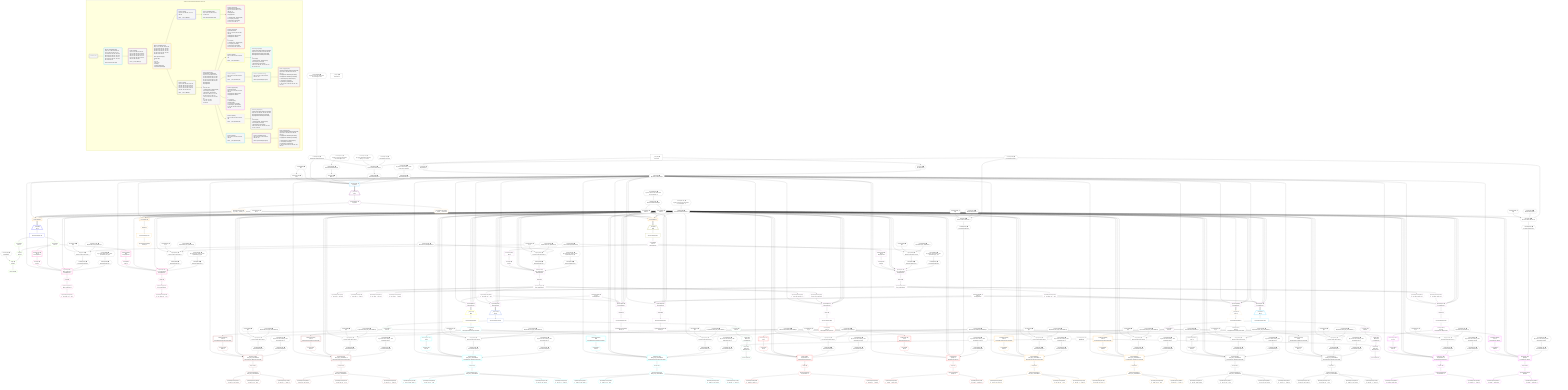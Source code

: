 %%{init: {'themeVariables': { 'fontSize': '12px'}}}%%
graph TD
    classDef path fill:#eee,stroke:#000,color:#000
    classDef plan fill:#fff,stroke-width:1px,color:#000
    classDef itemplan fill:#fff,stroke-width:2px,color:#000
    classDef unbatchedplan fill:#dff,stroke-width:1px,color:#000
    classDef sideeffectplan fill:#fcc,stroke-width:2px,color:#000
    classDef bucket fill:#f6f6f6,color:#000,stroke-width:2px,text-align:left


    %% plan dependencies
    Object273{{"Object[273∈0] ➊<br />ᐸ{reverse,orders,alias,codec}ᐳ"}}:::plan
    Lambda259{{"Lambda[259∈0] ➊<br />ᐸcalculateShouldReverseOrderᐳ"}}:::plan
    Constant270{{"Constant[270∈0] ➊<br />ᐸ[]ᐳ"}}:::plan
    Constant271{{"Constant[271∈0] ➊<br />ᐸsql.identifier(”aws_applications”)ᐳ"}}:::plan
    Constant272{{"Constant[272∈0] ➊<br />ᐸRecordCodec(awsApplications)ᐳ"}}:::plan
    Lambda259 & Constant270 & Constant271 & Constant272 --> Object273
    Object288{{"Object[288∈0] ➊<br />ᐸ{reverse,orders,alias,codec}ᐳ"}}:::plan
    Constant285{{"Constant[285∈0] ➊<br />ᐸ[]ᐳ"}}:::plan
    Constant286{{"Constant[286∈0] ➊<br />ᐸsql.identifier(”gcp_applications”)ᐳ"}}:::plan
    Constant287{{"Constant[287∈0] ➊<br />ᐸRecordCodec(gcpApplications)ᐳ"}}:::plan
    Lambda259 & Constant285 & Constant286 & Constant287 --> Object288
    Object309{{"Object[309∈0] ➊<br />ᐸ{reverse,orders,alias,codec}ᐳ"}}:::plan
    Constant306{{"Constant[306∈0] ➊<br />ᐸ[]ᐳ"}}:::plan
    Constant307{{"Constant[307∈0] ➊<br />ᐸsql.identifier(”first_party_vulnerabilities”)ᐳ"}}:::plan
    Constant308{{"Constant[308∈0] ➊<br />ᐸRecordCodec(firstPartyVulnerabilities)ᐳ"}}:::plan
    Lambda259 & Constant306 & Constant307 & Constant308 --> Object309
    Object324{{"Object[324∈0] ➊<br />ᐸ{reverse,orders,alias,codec}ᐳ"}}:::plan
    Constant321{{"Constant[321∈0] ➊<br />ᐸ[]ᐳ"}}:::plan
    Constant322{{"Constant[322∈0] ➊<br />ᐸsql.identifier(”third_party_vulnerabilities”)ᐳ"}}:::plan
    Constant323{{"Constant[323∈0] ➊<br />ᐸRecordCodec(thirdPartyVulnerabilities)ᐳ"}}:::plan
    Lambda259 & Constant321 & Constant322 & Constant323 --> Object324
    Object351{{"Object[351∈0] ➊<br />ᐸ{reverse,orders,alias,codec}ᐳ"}}:::plan
    Constant348{{"Constant[348∈0] ➊<br />ᐸ[]ᐳ"}}:::plan
    Constant349{{"Constant[349∈0] ➊<br />ᐸsql.identifier(”first_party_vulnerabilities”)ᐳ"}}:::plan
    Lambda259 & Constant348 & Constant349 & Constant308 --> Object351
    Object366{{"Object[366∈0] ➊<br />ᐸ{reverse,orders,alias,codec}ᐳ"}}:::plan
    Constant363{{"Constant[363∈0] ➊<br />ᐸ[]ᐳ"}}:::plan
    Constant364{{"Constant[364∈0] ➊<br />ᐸsql.identifier(”third_party_vulnerabilities”)ᐳ"}}:::plan
    Lambda259 & Constant363 & Constant364 & Constant323 --> Object366
    Object387{{"Object[387∈0] ➊<br />ᐸ{reverse,orders,alias,codec}ᐳ"}}:::plan
    Constant384{{"Constant[384∈0] ➊<br />ᐸ[]ᐳ"}}:::plan
    Constant385{{"Constant[385∈0] ➊<br />ᐸsql.identifier(”organizations”)ᐳ"}}:::plan
    Constant386{{"Constant[386∈0] ➊<br />ᐸRecordCodec(organizations)ᐳ"}}:::plan
    Lambda259 & Constant384 & Constant385 & Constant386 --> Object387
    Object402{{"Object[402∈0] ➊<br />ᐸ{reverse,orders,alias,codec}ᐳ"}}:::plan
    Constant399{{"Constant[399∈0] ➊<br />ᐸ[]ᐳ"}}:::plan
    Constant400{{"Constant[400∈0] ➊<br />ᐸsql.identifier(”people”)ᐳ"}}:::plan
    Constant401{{"Constant[401∈0] ➊<br />ᐸRecordCodec(people)ᐳ"}}:::plan
    Lambda259 & Constant399 & Constant400 & Constant401 --> Object402
    Object423{{"Object[423∈0] ➊<br />ᐸ{reverse,orders,alias,codec}ᐳ"}}:::plan
    Constant420{{"Constant[420∈0] ➊<br />ᐸ[]ᐳ"}}:::plan
    Constant421{{"Constant[421∈0] ➊<br />ᐸsql.identifier(”aws_applications”)ᐳ"}}:::plan
    Lambda259 & Constant420 & Constant421 & Constant272 --> Object423
    Object438{{"Object[438∈0] ➊<br />ᐸ{reverse,orders,alias,codec}ᐳ"}}:::plan
    Constant435{{"Constant[435∈0] ➊<br />ᐸ[]ᐳ"}}:::plan
    Constant436{{"Constant[436∈0] ➊<br />ᐸsql.identifier(”first_party_vulnerabilities”)ᐳ"}}:::plan
    Lambda259 & Constant435 & Constant436 & Constant308 --> Object438
    Object453{{"Object[453∈0] ➊<br />ᐸ{reverse,orders,alias,codec}ᐳ"}}:::plan
    Constant450{{"Constant[450∈0] ➊<br />ᐸ[]ᐳ"}}:::plan
    Constant451{{"Constant[451∈0] ➊<br />ᐸsql.identifier(”third_party_vulnerabilities”)ᐳ"}}:::plan
    Lambda259 & Constant450 & Constant451 & Constant323 --> Object453
    Object480{{"Object[480∈0] ➊<br />ᐸ{reverse,orders,alias,codec}ᐳ"}}:::plan
    Constant477{{"Constant[477∈0] ➊<br />ᐸ[]ᐳ"}}:::plan
    Constant478{{"Constant[478∈0] ➊<br />ᐸsql.identifier(”first_party_vulnerabilities”)ᐳ"}}:::plan
    Lambda259 & Constant477 & Constant478 & Constant308 --> Object480
    Object495{{"Object[495∈0] ➊<br />ᐸ{reverse,orders,alias,codec}ᐳ"}}:::plan
    Constant492{{"Constant[492∈0] ➊<br />ᐸ[]ᐳ"}}:::plan
    Constant493{{"Constant[493∈0] ➊<br />ᐸsql.identifier(”third_party_vulnerabilities”)ᐳ"}}:::plan
    Lambda259 & Constant492 & Constant493 & Constant323 --> Object495
    Object516{{"Object[516∈0] ➊<br />ᐸ{reverse,orders,alias,codec}ᐳ"}}:::plan
    Constant513{{"Constant[513∈0] ➊<br />ᐸ[]ᐳ"}}:::plan
    Constant514{{"Constant[514∈0] ➊<br />ᐸsql.identifier(”organizations”)ᐳ"}}:::plan
    Lambda259 & Constant513 & Constant514 & Constant386 --> Object516
    Object531{{"Object[531∈0] ➊<br />ᐸ{reverse,orders,alias,codec}ᐳ"}}:::plan
    Constant528{{"Constant[528∈0] ➊<br />ᐸ[]ᐳ"}}:::plan
    Constant529{{"Constant[529∈0] ➊<br />ᐸsql.identifier(”people”)ᐳ"}}:::plan
    Lambda259 & Constant528 & Constant529 & Constant401 --> Object531
    Object552{{"Object[552∈0] ➊<br />ᐸ{reverse,orders,alias,codec}ᐳ"}}:::plan
    Constant549{{"Constant[549∈0] ➊<br />ᐸ[]ᐳ"}}:::plan
    Constant550{{"Constant[550∈0] ➊<br />ᐸsql.identifier(”gcp_applications”)ᐳ"}}:::plan
    Lambda259 & Constant549 & Constant550 & Constant287 --> Object552
    Object573{{"Object[573∈0] ➊<br />ᐸ{reverse,orders,alias,codec}ᐳ"}}:::plan
    Lambda566{{"Lambda[566∈0] ➊<br />ᐸcalculateShouldReverseOrderᐳ"}}:::plan
    Constant570{{"Constant[570∈0] ➊<br />ᐸ[ { codec: Codec(int4), fragment: { n: [Array], f: 0, c: 102ᐳ"}}:::plan
    Constant571{{"Constant[571∈0] ➊<br />ᐸsql.identifier(”people”)ᐳ"}}:::plan
    Lambda566 & Constant570 & Constant571 & Constant401 --> Object573
    Object13{{"Object[13∈0] ➊<br />ᐸ{pgSettings,withPgClient}ᐳ"}}:::plan
    Access11{{"Access[11∈0] ➊<br />ᐸ2.pgSettingsᐳ"}}:::plan
    Access12{{"Access[12∈0] ➊<br />ᐸ2.withPgClientᐳ"}}:::plan
    Access11 & Access12 --> Object13
    __Value2["__Value[2∈0] ➊<br />ᐸcontextᐳ"]:::plan
    __Value2 --> Access11
    __Value2 --> Access12
    Connection14{{"Connection[14∈0] ➊<br />ᐸ10ᐳ"}}:::plan
    Constant580{{"Constant[580∈0] ➊<br />ᐸ4ᐳ"}}:::plan
    Constant580 --> Connection14
    Constant581{{"Constant[581∈0] ➊<br />ᐸ§{ first: null, last: null, cursorLower: null, cursorUpper: ᐳ"}}:::plan
    Constant581 --> Lambda259
    Lambda262{{"Lambda[262∈0] ➊<br />ᐸcalculateLimitAndOffsetSQLᐳ"}}:::plan
    Constant582{{"Constant[582∈0] ➊<br />ᐸ§{ first: null, last: null, cursorLower: null, cursorUpper: ᐳ"}}:::plan
    Constant582 --> Lambda262
    Access263{{"Access[263∈0] ➊<br />ᐸ262.0ᐳ"}}:::plan
    Lambda262 --> Access263
    Access264{{"Access[264∈0] ➊<br />ᐸ262.1ᐳ"}}:::plan
    Lambda262 --> Access264
    Lambda274{{"Lambda[274∈0] ➊<br />ᐸcalculateOrderBySQLᐳ"}}:::plan
    Object273 --> Lambda274
    Lambda279{{"Lambda[279∈0] ➊<br />ᐸcalculateOrderBySQLᐳ"}}:::plan
    Constant583{{"Constant[583∈0] ➊<br />ᐸ§{ reverse: false, orders: [], alias: sql.identifier(”aws_apᐳ"}}:::plan
    Constant583 --> Lambda279
    Lambda289{{"Lambda[289∈0] ➊<br />ᐸcalculateOrderBySQLᐳ"}}:::plan
    Object288 --> Lambda289
    Lambda294{{"Lambda[294∈0] ➊<br />ᐸcalculateOrderBySQLᐳ"}}:::plan
    Constant584{{"Constant[584∈0] ➊<br />ᐸ§{ reverse: false, orders: [], alias: sql.identifier(”gcp_apᐳ"}}:::plan
    Constant584 --> Lambda294
    Lambda310{{"Lambda[310∈0] ➊<br />ᐸcalculateOrderBySQLᐳ"}}:::plan
    Object309 --> Lambda310
    Lambda315{{"Lambda[315∈0] ➊<br />ᐸcalculateOrderBySQLᐳ"}}:::plan
    Constant585{{"Constant[585∈0] ➊<br />ᐸ§{ reverse: false, orders: [], alias: sql.identifier(”first_ᐳ"}}:::plan
    Constant585 --> Lambda315
    Lambda325{{"Lambda[325∈0] ➊<br />ᐸcalculateOrderBySQLᐳ"}}:::plan
    Object324 --> Lambda325
    Lambda330{{"Lambda[330∈0] ➊<br />ᐸcalculateOrderBySQLᐳ"}}:::plan
    Constant586{{"Constant[586∈0] ➊<br />ᐸ§{ reverse: false, orders: [], alias: sql.identifier(”third_ᐳ"}}:::plan
    Constant586 --> Lambda330
    Lambda352{{"Lambda[352∈0] ➊<br />ᐸcalculateOrderBySQLᐳ"}}:::plan
    Object351 --> Lambda352
    Lambda357{{"Lambda[357∈0] ➊<br />ᐸcalculateOrderBySQLᐳ"}}:::plan
    Constant587{{"Constant[587∈0] ➊<br />ᐸ§{ reverse: false, orders: [], alias: sql.identifier(”first_ᐳ"}}:::plan
    Constant587 --> Lambda357
    Lambda367{{"Lambda[367∈0] ➊<br />ᐸcalculateOrderBySQLᐳ"}}:::plan
    Object366 --> Lambda367
    Lambda372{{"Lambda[372∈0] ➊<br />ᐸcalculateOrderBySQLᐳ"}}:::plan
    Constant588{{"Constant[588∈0] ➊<br />ᐸ§{ reverse: false, orders: [], alias: sql.identifier(”third_ᐳ"}}:::plan
    Constant588 --> Lambda372
    Lambda388{{"Lambda[388∈0] ➊<br />ᐸcalculateOrderBySQLᐳ"}}:::plan
    Object387 --> Lambda388
    Lambda393{{"Lambda[393∈0] ➊<br />ᐸcalculateOrderBySQLᐳ"}}:::plan
    Constant589{{"Constant[589∈0] ➊<br />ᐸ§{ reverse: false, orders: [], alias: sql.identifier(”organiᐳ"}}:::plan
    Constant589 --> Lambda393
    Lambda403{{"Lambda[403∈0] ➊<br />ᐸcalculateOrderBySQLᐳ"}}:::plan
    Object402 --> Lambda403
    Lambda408{{"Lambda[408∈0] ➊<br />ᐸcalculateOrderBySQLᐳ"}}:::plan
    Constant590{{"Constant[590∈0] ➊<br />ᐸ§{ reverse: false, orders: [], alias: sql.identifier(”peopleᐳ"}}:::plan
    Constant590 --> Lambda408
    Lambda424{{"Lambda[424∈0] ➊<br />ᐸcalculateOrderBySQLᐳ"}}:::plan
    Object423 --> Lambda424
    Lambda429{{"Lambda[429∈0] ➊<br />ᐸcalculateOrderBySQLᐳ"}}:::plan
    Constant591{{"Constant[591∈0] ➊<br />ᐸ§{ reverse: false, orders: [], alias: sql.identifier(”aws_apᐳ"}}:::plan
    Constant591 --> Lambda429
    Lambda439{{"Lambda[439∈0] ➊<br />ᐸcalculateOrderBySQLᐳ"}}:::plan
    Object438 --> Lambda439
    Lambda444{{"Lambda[444∈0] ➊<br />ᐸcalculateOrderBySQLᐳ"}}:::plan
    Constant592{{"Constant[592∈0] ➊<br />ᐸ§{ reverse: false, orders: [], alias: sql.identifier(”first_ᐳ"}}:::plan
    Constant592 --> Lambda444
    Lambda454{{"Lambda[454∈0] ➊<br />ᐸcalculateOrderBySQLᐳ"}}:::plan
    Object453 --> Lambda454
    Lambda459{{"Lambda[459∈0] ➊<br />ᐸcalculateOrderBySQLᐳ"}}:::plan
    Constant593{{"Constant[593∈0] ➊<br />ᐸ§{ reverse: false, orders: [], alias: sql.identifier(”third_ᐳ"}}:::plan
    Constant593 --> Lambda459
    Lambda481{{"Lambda[481∈0] ➊<br />ᐸcalculateOrderBySQLᐳ"}}:::plan
    Object480 --> Lambda481
    Lambda486{{"Lambda[486∈0] ➊<br />ᐸcalculateOrderBySQLᐳ"}}:::plan
    Constant594{{"Constant[594∈0] ➊<br />ᐸ§{ reverse: false, orders: [], alias: sql.identifier(”first_ᐳ"}}:::plan
    Constant594 --> Lambda486
    Lambda496{{"Lambda[496∈0] ➊<br />ᐸcalculateOrderBySQLᐳ"}}:::plan
    Object495 --> Lambda496
    Lambda501{{"Lambda[501∈0] ➊<br />ᐸcalculateOrderBySQLᐳ"}}:::plan
    Constant595{{"Constant[595∈0] ➊<br />ᐸ§{ reverse: false, orders: [], alias: sql.identifier(”third_ᐳ"}}:::plan
    Constant595 --> Lambda501
    Lambda517{{"Lambda[517∈0] ➊<br />ᐸcalculateOrderBySQLᐳ"}}:::plan
    Object516 --> Lambda517
    Lambda522{{"Lambda[522∈0] ➊<br />ᐸcalculateOrderBySQLᐳ"}}:::plan
    Constant596{{"Constant[596∈0] ➊<br />ᐸ§{ reverse: false, orders: [], alias: sql.identifier(”organiᐳ"}}:::plan
    Constant596 --> Lambda522
    Lambda532{{"Lambda[532∈0] ➊<br />ᐸcalculateOrderBySQLᐳ"}}:::plan
    Object531 --> Lambda532
    Lambda537{{"Lambda[537∈0] ➊<br />ᐸcalculateOrderBySQLᐳ"}}:::plan
    Constant597{{"Constant[597∈0] ➊<br />ᐸ§{ reverse: false, orders: [], alias: sql.identifier(”peopleᐳ"}}:::plan
    Constant597 --> Lambda537
    Lambda553{{"Lambda[553∈0] ➊<br />ᐸcalculateOrderBySQLᐳ"}}:::plan
    Object552 --> Lambda553
    Lambda558{{"Lambda[558∈0] ➊<br />ᐸcalculateOrderBySQLᐳ"}}:::plan
    Constant598{{"Constant[598∈0] ➊<br />ᐸ§{ reverse: false, orders: [], alias: sql.identifier(”gcp_apᐳ"}}:::plan
    Constant598 --> Lambda558
    Constant600{{"Constant[600∈0] ➊<br />ᐸ§{ first: 4, last: null, cursorLower: null, cursorUpper: nulᐳ"}}:::plan
    Constant600 --> Lambda566
    Lambda568{{"Lambda[568∈0] ➊<br />ᐸcalculateLimitAndOffsetSQLᐳ"}}:::plan
    Constant601{{"Constant[601∈0] ➊<br />ᐸ§{ first: 4, last: null, cursorLower: null, cursorUpper: nulᐳ"}}:::plan
    Constant601 --> Lambda568
    Access569{{"Access[569∈0] ➊<br />ᐸ568.0ᐳ"}}:::plan
    Lambda568 --> Access569
    Lambda574{{"Lambda[574∈0] ➊<br />ᐸcalculateOrderBySQLᐳ"}}:::plan
    Object573 --> Lambda574
    Lambda579{{"Lambda[579∈0] ➊<br />ᐸcalculateOrderBySQLᐳ"}}:::plan
    Constant599{{"Constant[599∈0] ➊<br />ᐸ§{ reverse: false, orders: [ { codec: Codec(int4), fragment:ᐳ"}}:::plan
    Constant599 --> Lambda579
    __Value4["__Value[4∈0] ➊<br />ᐸrootValueᐳ"]:::plan
    Connection24{{"Connection[24∈0] ➊<br />ᐸ20ᐳ"}}:::plan
    Constant36{{"Constant[36∈0] ➊<br />ᐸ[HIDDEN]ᐳ"}}:::plan
    Constant136{{"Constant[136∈0] ➊<br />ᐸ[HIDDEN]ᐳ"}}:::plan
    PgSelect15[["PgSelect[15∈1] ➊<br />ᐸpeopleᐳ"]]:::plan
    Object13 & Connection14 & Constant580 & Lambda566 & Access569 & Lambda574 & Lambda579 --> PgSelect15
    __Item16[/"__Item[16∈2]<br />ᐸ15ᐳ"\]:::itemplan
    PgSelect15 ==> __Item16
    PgSelectSingle17{{"PgSelectSingle[17∈2]<br />ᐸpeopleᐳ"}}:::plan
    __Item16 --> PgSelectSingle17
    PgUnionAll25[["PgUnionAll[25∈3]"]]:::plan
    PgClassExpression18{{"PgClassExpression[18∈3]<br />ᐸ__people__.”person_id”ᐳ"}}:::plan
    Object13 & PgClassExpression18 & Connection24 & Lambda259 & Access263 & Access264 --> PgUnionAll25
    PgUnionAll29[["PgUnionAll[29∈3]"]]:::plan
    Object13 & PgClassExpression18 & Connection24 & Lambda259 & Access263 & Access264 --> PgUnionAll29
    PgUnionAll55[["PgUnionAll[55∈3]"]]:::plan
    Object13 & PgClassExpression18 & Connection24 & Lambda259 & Access263 & Access264 --> PgUnionAll55
    PgSelectSingle17 --> PgClassExpression18
    PgClassExpression19{{"PgClassExpression[19∈3]<br />ᐸ__people__.”username”ᐳ"}}:::plan
    PgSelectSingle17 --> PgClassExpression19
    First26{{"First[26∈3]"}}:::plan
    PgUnionAll25 --> First26
    PgUnionAllSingle27["PgUnionAllSingle[27∈3]"]:::plan
    First26 --> PgUnionAllSingle27
    PgClassExpression28{{"PgClassExpression[28∈3]<br />ᐸcount(*)ᐳ"}}:::plan
    PgUnionAllSingle27 --> PgClassExpression28
    __Item30[/"__Item[30∈4]<br />ᐸ29ᐳ"\]:::itemplan
    PgUnionAll29 ==> __Item30
    PgUnionAllSingle31["PgUnionAllSingle[31∈4]"]:::plan
    __Item30 --> PgUnionAllSingle31
    List35{{"List[35∈5]<br />ᐸ33,34ᐳ"}}:::plan
    Access33{{"Access[33∈5]<br />ᐸ31.0ᐳ"}}:::plan
    Access34{{"Access[34∈5]<br />ᐸ31.1ᐳ"}}:::plan
    Access33 & Access34 --> List35
    List37{{"List[37∈5]<br />ᐸ36,35ᐳ"}}:::plan
    Constant36 & List35 --> List37
    PgCursor32{{"PgCursor[32∈5]"}}:::plan
    List37 --> PgCursor32
    PgUnionAllSingle31 --> Access33
    PgUnionAllSingle31 --> Access34
    PgSelect41[["PgSelect[41∈6]<br />ᐸaws_applicationsᐳ<br />ᐳAwsApplication"]]:::plan
    Access40{{"Access[40∈6]<br />ᐸ39.0ᐳ"}}:::plan
    Object13 & Access40 & Lambda259 & Access263 & Lambda274 & Lambda279 --> PgSelect41
    PgSelect50[["PgSelect[50∈6]<br />ᐸgcp_applicationsᐳ<br />ᐳGcpApplication"]]:::plan
    Access49{{"Access[49∈6]<br />ᐸ48.0ᐳ"}}:::plan
    Object13 & Access49 & Lambda259 & Access263 & Lambda289 & Lambda294 --> PgSelect50
    JSONParse39[["JSONParse[39∈6]<br />ᐸ34ᐳ<br />ᐳAwsApplication"]]:::plan
    Access34 --> JSONParse39
    JSONParse39 --> Access40
    First45{{"First[45∈6]"}}:::plan
    PgSelect41 --> First45
    PgSelectSingle46{{"PgSelectSingle[46∈6]<br />ᐸaws_applicationsᐳ"}}:::plan
    First45 --> PgSelectSingle46
    PgClassExpression47{{"PgClassExpression[47∈6]<br />ᐸ__aws_appl...ons__.”id”ᐳ"}}:::plan
    PgSelectSingle46 --> PgClassExpression47
    JSONParse48[["JSONParse[48∈6]<br />ᐸ34ᐳ<br />ᐳGcpApplication"]]:::plan
    Access34 --> JSONParse48
    JSONParse48 --> Access49
    First52{{"First[52∈6]"}}:::plan
    PgSelect50 --> First52
    PgSelectSingle53{{"PgSelectSingle[53∈6]<br />ᐸgcp_applicationsᐳ"}}:::plan
    First52 --> PgSelectSingle53
    PgClassExpression54{{"PgClassExpression[54∈6]<br />ᐸ__gcp_appl...ons__.”id”ᐳ"}}:::plan
    PgSelectSingle53 --> PgClassExpression54
    __Item56[/"__Item[56∈7]<br />ᐸ55ᐳ"\]:::itemplan
    PgUnionAll55 ==> __Item56
    PgUnionAllSingle57["PgUnionAllSingle[57∈7]"]:::plan
    __Item56 --> PgUnionAllSingle57
    PgSelect61[["PgSelect[61∈8]<br />ᐸaws_applicationsᐳ<br />ᐳAwsApplication"]]:::plan
    Access60{{"Access[60∈8]<br />ᐸ59.0ᐳ"}}:::plan
    Object13 & Access60 & Lambda259 & Access263 & Lambda424 & Lambda429 --> PgSelect61
    PgUnionAll72[["PgUnionAll[72∈8]<br />ᐳAwsApplication"]]:::plan
    PgClassExpression70{{"PgClassExpression[70∈8]<br />ᐸ__aws_appl...person_id”ᐳ"}}:::plan
    PgClassExpression71{{"PgClassExpression[71∈8]<br />ᐸ__aws_appl...zation_id”ᐳ"}}:::plan
    Object13 & PgClassExpression70 & PgClassExpression71 & Lambda259 & Access263 & Access264 --> PgUnionAll72
    PgUnionAll125[["PgUnionAll[125∈8]<br />ᐳAwsApplication"]]:::plan
    PgClassExpression68{{"PgClassExpression[68∈8]<br />ᐸ__aws_appl...ons__.”id”ᐳ"}}:::plan
    Connection124{{"Connection[124∈8] ➊<br />ᐸ122ᐳ<br />ᐳAwsApplication"}}:::plan
    Object13 & PgClassExpression68 & Connection124 & Lambda259 & Access263 & Access264 --> PgUnionAll125
    PgUnionAll129[["PgUnionAll[129∈8]<br />ᐳAwsApplication"]]:::plan
    Object13 & PgClassExpression68 & Connection124 & Lambda259 & Access263 & Access264 --> PgUnionAll129
    PgSelect161[["PgSelect[161∈8]<br />ᐸgcp_applicationsᐳ<br />ᐳGcpApplication"]]:::plan
    Access160{{"Access[160∈8]<br />ᐸ159.0ᐳ"}}:::plan
    Object13 & Access160 & Lambda259 & Access263 & Lambda553 & Lambda558 --> PgSelect161
    PgUnionAll170[["PgUnionAll[170∈8]<br />ᐳGcpApplication"]]:::plan
    PgClassExpression168{{"PgClassExpression[168∈8]<br />ᐸ__gcp_appl...person_id”ᐳ"}}:::plan
    PgClassExpression169{{"PgClassExpression[169∈8]<br />ᐸ__gcp_appl...zation_id”ᐳ"}}:::plan
    Object13 & PgClassExpression168 & PgClassExpression169 & Lambda259 & Access263 & Access264 --> PgUnionAll170
    PgUnionAll223[["PgUnionAll[223∈8]<br />ᐳGcpApplication"]]:::plan
    PgClassExpression166{{"PgClassExpression[166∈8]<br />ᐸ__gcp_appl...ons__.”id”ᐳ"}}:::plan
    Connection222{{"Connection[222∈8] ➊<br />ᐸ220ᐳ<br />ᐳGcpApplication"}}:::plan
    Object13 & PgClassExpression166 & Connection222 & Lambda259 & Access263 & Access264 --> PgUnionAll223
    PgUnionAll227[["PgUnionAll[227∈8]<br />ᐳGcpApplication"]]:::plan
    Object13 & PgClassExpression166 & Connection222 & Lambda259 & Access263 & Access264 --> PgUnionAll227
    PgUnionAll95[["PgUnionAll[95∈8]<br />ᐳAwsApplication"]]:::plan
    Object13 & PgClassExpression68 & Lambda259 & Access263 & Access264 --> PgUnionAll95
    PgUnionAll193[["PgUnionAll[193∈8]<br />ᐳGcpApplication"]]:::plan
    Object13 & PgClassExpression166 & Lambda259 & Access263 & Access264 --> PgUnionAll193
    Access58{{"Access[58∈8]<br />ᐸ57.1ᐳ<br />ᐳAwsApplication"}}:::plan
    PgUnionAllSingle57 --> Access58
    JSONParse59[["JSONParse[59∈8]<br />ᐸ58ᐳ"]]:::plan
    Access58 --> JSONParse59
    JSONParse59 --> Access60
    First65{{"First[65∈8]"}}:::plan
    PgSelect61 --> First65
    PgSelectSingle66{{"PgSelectSingle[66∈8]<br />ᐸaws_applicationsᐳ"}}:::plan
    First65 --> PgSelectSingle66
    PgClassExpression67{{"PgClassExpression[67∈8]<br />ᐸ__aws_appl..._.”aws_id”ᐳ"}}:::plan
    PgSelectSingle66 --> PgClassExpression67
    PgSelectSingle66 --> PgClassExpression68
    PgClassExpression69{{"PgClassExpression[69∈8]<br />ᐸ__aws_appl...s__.”name”ᐳ"}}:::plan
    PgSelectSingle66 --> PgClassExpression69
    PgSelectSingle66 --> PgClassExpression70
    PgSelectSingle66 --> PgClassExpression71
    First74{{"First[74∈8]"}}:::plan
    PgUnionAll72 --> First74
    PgUnionAllSingle75["PgUnionAllSingle[75∈8]"]:::plan
    First74 --> PgUnionAllSingle75
    First126{{"First[126∈8]"}}:::plan
    PgUnionAll125 --> First126
    PgUnionAllSingle127["PgUnionAllSingle[127∈8]"]:::plan
    First126 --> PgUnionAllSingle127
    PgClassExpression128{{"PgClassExpression[128∈8]<br />ᐸcount(*)ᐳ"}}:::plan
    PgUnionAllSingle127 --> PgClassExpression128
    JSONParse159[["JSONParse[159∈8]<br />ᐸ58ᐳ<br />ᐳGcpApplication"]]:::plan
    Access58 --> JSONParse159
    JSONParse159 --> Access160
    First163{{"First[163∈8]"}}:::plan
    PgSelect161 --> First163
    PgSelectSingle164{{"PgSelectSingle[164∈8]<br />ᐸgcp_applicationsᐳ"}}:::plan
    First163 --> PgSelectSingle164
    PgClassExpression165{{"PgClassExpression[165∈8]<br />ᐸ__gcp_appl..._.”gcp_id”ᐳ"}}:::plan
    PgSelectSingle164 --> PgClassExpression165
    PgSelectSingle164 --> PgClassExpression166
    PgClassExpression167{{"PgClassExpression[167∈8]<br />ᐸ__gcp_appl...s__.”name”ᐳ"}}:::plan
    PgSelectSingle164 --> PgClassExpression167
    PgSelectSingle164 --> PgClassExpression168
    PgSelectSingle164 --> PgClassExpression169
    First172{{"First[172∈8]"}}:::plan
    PgUnionAll170 --> First172
    PgUnionAllSingle173["PgUnionAllSingle[173∈8]"]:::plan
    First172 --> PgUnionAllSingle173
    First224{{"First[224∈8]"}}:::plan
    PgUnionAll223 --> First224
    PgUnionAllSingle225["PgUnionAllSingle[225∈8]"]:::plan
    First224 --> PgUnionAllSingle225
    PgClassExpression226{{"PgClassExpression[226∈8]<br />ᐸcount(*)ᐳ"}}:::plan
    PgUnionAllSingle225 --> PgClassExpression226
    PgSelect79[["PgSelect[79∈9]<br />ᐸorganizationsᐳ<br />ᐳAwsApplicationᐳOrganization"]]:::plan
    Access78{{"Access[78∈9]<br />ᐸ77.0ᐳ"}}:::plan
    Object13 & Access78 & Lambda259 & Access263 & Lambda388 & Lambda393 --> PgSelect79
    PgSelect89[["PgSelect[89∈9]<br />ᐸpeopleᐳ<br />ᐳAwsApplicationᐳPerson"]]:::plan
    Access88{{"Access[88∈9]<br />ᐸ87.0ᐳ"}}:::plan
    Object13 & Access88 & Lambda259 & Access263 & Lambda403 & Lambda408 --> PgSelect89
    Access76{{"Access[76∈9]<br />ᐸ75.1ᐳ<br />ᐳAwsApplicationᐳOrganization"}}:::plan
    PgUnionAllSingle75 --> Access76
    JSONParse77[["JSONParse[77∈9]<br />ᐸ76ᐳ"]]:::plan
    Access76 --> JSONParse77
    JSONParse77 --> Access78
    First83{{"First[83∈9]"}}:::plan
    PgSelect79 --> First83
    PgSelectSingle84{{"PgSelectSingle[84∈9]<br />ᐸorganizationsᐳ"}}:::plan
    First83 --> PgSelectSingle84
    PgClassExpression85{{"PgClassExpression[85∈9]<br />ᐸ__organiza...zation_id”ᐳ"}}:::plan
    PgSelectSingle84 --> PgClassExpression85
    PgClassExpression86{{"PgClassExpression[86∈9]<br />ᐸ__organiza...s__.”name”ᐳ"}}:::plan
    PgSelectSingle84 --> PgClassExpression86
    JSONParse87[["JSONParse[87∈9]<br />ᐸ76ᐳ<br />ᐳAwsApplicationᐳPerson"]]:::plan
    Access76 --> JSONParse87
    JSONParse87 --> Access88
    First91{{"First[91∈9]"}}:::plan
    PgSelect89 --> First91
    PgSelectSingle92{{"PgSelectSingle[92∈9]<br />ᐸpeopleᐳ"}}:::plan
    First91 --> PgSelectSingle92
    PgClassExpression93{{"PgClassExpression[93∈9]<br />ᐸ__people__.”person_id”ᐳ"}}:::plan
    PgSelectSingle92 --> PgClassExpression93
    PgClassExpression94{{"PgClassExpression[94∈9]<br />ᐸ__people__.”username”ᐳ"}}:::plan
    PgSelectSingle92 --> PgClassExpression94
    __Item97[/"__Item[97∈10]<br />ᐸ95ᐳ"\]:::itemplan
    PgUnionAll95 ==> __Item97
    PgUnionAllSingle98["PgUnionAllSingle[98∈10]"]:::plan
    __Item97 --> PgUnionAllSingle98
    PgSelect102[["PgSelect[102∈11]<br />ᐸfirst_party_vulnerabilitiesᐳ<br />ᐳAwsApplicationᐳFirstPartyVulnerability"]]:::plan
    Access101{{"Access[101∈11]<br />ᐸ100.0ᐳ"}}:::plan
    Object13 & Access101 & Lambda259 & Access263 & Lambda310 & Lambda315 --> PgSelect102
    PgSelect114[["PgSelect[114∈11]<br />ᐸthird_party_vulnerabilitiesᐳ<br />ᐳAwsApplicationᐳThirdPartyVulnerability"]]:::plan
    Access113{{"Access[113∈11]<br />ᐸ112.0ᐳ"}}:::plan
    Object13 & Access113 & Lambda259 & Access263 & Lambda325 & Lambda330 --> PgSelect114
    Access99{{"Access[99∈11]<br />ᐸ98.1ᐳ<br />ᐳAwsApplicationᐳFirstPartyVulnerability"}}:::plan
    PgUnionAllSingle98 --> Access99
    JSONParse100[["JSONParse[100∈11]<br />ᐸ99ᐳ"]]:::plan
    Access99 --> JSONParse100
    JSONParse100 --> Access101
    First106{{"First[106∈11]"}}:::plan
    PgSelect102 --> First106
    PgSelectSingle107{{"PgSelectSingle[107∈11]<br />ᐸfirst_party_vulnerabilitiesᐳ"}}:::plan
    First106 --> PgSelectSingle107
    PgClassExpression108{{"PgClassExpression[108∈11]<br />ᐸ__first_pa...team_name”ᐳ"}}:::plan
    PgSelectSingle107 --> PgClassExpression108
    PgClassExpression109{{"PgClassExpression[109∈11]<br />ᐸ__first_pa...ies__.”id”ᐳ"}}:::plan
    PgSelectSingle107 --> PgClassExpression109
    PgClassExpression110{{"PgClassExpression[110∈11]<br />ᐸ__first_pa...vss_score”ᐳ"}}:::plan
    PgSelectSingle107 --> PgClassExpression110
    PgClassExpression111{{"PgClassExpression[111∈11]<br />ᐸ__first_pa...s__.”name”ᐳ"}}:::plan
    PgSelectSingle107 --> PgClassExpression111
    JSONParse112[["JSONParse[112∈11]<br />ᐸ99ᐳ<br />ᐳAwsApplicationᐳThirdPartyVulnerability"]]:::plan
    Access99 --> JSONParse112
    JSONParse112 --> Access113
    First116{{"First[116∈11]"}}:::plan
    PgSelect114 --> First116
    PgSelectSingle117{{"PgSelectSingle[117∈11]<br />ᐸthird_party_vulnerabilitiesᐳ"}}:::plan
    First116 --> PgSelectSingle117
    PgClassExpression118{{"PgClassExpression[118∈11]<br />ᐸ__third_pa...ndor_name”ᐳ"}}:::plan
    PgSelectSingle117 --> PgClassExpression118
    PgClassExpression119{{"PgClassExpression[119∈11]<br />ᐸ__third_pa...ies__.”id”ᐳ"}}:::plan
    PgSelectSingle117 --> PgClassExpression119
    PgClassExpression120{{"PgClassExpression[120∈11]<br />ᐸ__third_pa...vss_score”ᐳ"}}:::plan
    PgSelectSingle117 --> PgClassExpression120
    PgClassExpression121{{"PgClassExpression[121∈11]<br />ᐸ__third_pa...s__.”name”ᐳ"}}:::plan
    PgSelectSingle117 --> PgClassExpression121
    __Item130[/"__Item[130∈12]<br />ᐸ129ᐳ"\]:::itemplan
    PgUnionAll129 ==> __Item130
    PgUnionAllSingle131["PgUnionAllSingle[131∈12]"]:::plan
    __Item130 --> PgUnionAllSingle131
    List135{{"List[135∈13]<br />ᐸ133,134ᐳ<br />ᐳAwsApplication"}}:::plan
    Access133{{"Access[133∈13]<br />ᐸ131.0ᐳ"}}:::plan
    Access134{{"Access[134∈13]<br />ᐸ131.1ᐳ"}}:::plan
    Access133 & Access134 --> List135
    List137{{"List[137∈13]<br />ᐸ136,135ᐳ<br />ᐳAwsApplication"}}:::plan
    Constant136 & List135 --> List137
    PgCursor132{{"PgCursor[132∈13]"}}:::plan
    List137 --> PgCursor132
    PgUnionAllSingle131 --> Access133
    PgUnionAllSingle131 --> Access134
    PgSelect141[["PgSelect[141∈14]<br />ᐸfirst_party_vulnerabilitiesᐳ<br />ᐳAwsApplicationᐳFirstPartyVulnerability"]]:::plan
    Access140{{"Access[140∈14]<br />ᐸ139.0ᐳ"}}:::plan
    Object13 & Access140 & Lambda259 & Access263 & Lambda352 & Lambda357 --> PgSelect141
    PgSelect152[["PgSelect[152∈14]<br />ᐸthird_party_vulnerabilitiesᐳ<br />ᐳAwsApplicationᐳThirdPartyVulnerability"]]:::plan
    Access151{{"Access[151∈14]<br />ᐸ150.0ᐳ"}}:::plan
    Object13 & Access151 & Lambda259 & Access263 & Lambda367 & Lambda372 --> PgSelect152
    JSONParse139[["JSONParse[139∈14]<br />ᐸ134ᐳ<br />ᐳAwsApplicationᐳFirstPartyVulnerability"]]:::plan
    Access134 --> JSONParse139
    JSONParse139 --> Access140
    First145{{"First[145∈14]"}}:::plan
    PgSelect141 --> First145
    PgSelectSingle146{{"PgSelectSingle[146∈14]<br />ᐸfirst_party_vulnerabilitiesᐳ"}}:::plan
    First145 --> PgSelectSingle146
    PgClassExpression147{{"PgClassExpression[147∈14]<br />ᐸ__first_pa...vss_score”ᐳ"}}:::plan
    PgSelectSingle146 --> PgClassExpression147
    PgClassExpression148{{"PgClassExpression[148∈14]<br />ᐸ__first_pa...ies__.”id”ᐳ"}}:::plan
    PgSelectSingle146 --> PgClassExpression148
    PgClassExpression149{{"PgClassExpression[149∈14]<br />ᐸ__first_pa...s__.”name”ᐳ"}}:::plan
    PgSelectSingle146 --> PgClassExpression149
    JSONParse150[["JSONParse[150∈14]<br />ᐸ134ᐳ<br />ᐳAwsApplicationᐳThirdPartyVulnerability"]]:::plan
    Access134 --> JSONParse150
    JSONParse150 --> Access151
    First154{{"First[154∈14]"}}:::plan
    PgSelect152 --> First154
    PgSelectSingle155{{"PgSelectSingle[155∈14]<br />ᐸthird_party_vulnerabilitiesᐳ"}}:::plan
    First154 --> PgSelectSingle155
    PgClassExpression156{{"PgClassExpression[156∈14]<br />ᐸ__third_pa...vss_score”ᐳ"}}:::plan
    PgSelectSingle155 --> PgClassExpression156
    PgClassExpression157{{"PgClassExpression[157∈14]<br />ᐸ__third_pa...ies__.”id”ᐳ"}}:::plan
    PgSelectSingle155 --> PgClassExpression157
    PgClassExpression158{{"PgClassExpression[158∈14]<br />ᐸ__third_pa...s__.”name”ᐳ"}}:::plan
    PgSelectSingle155 --> PgClassExpression158
    PgSelect177[["PgSelect[177∈15]<br />ᐸorganizationsᐳ<br />ᐳGcpApplicationᐳOrganization"]]:::plan
    Access176{{"Access[176∈15]<br />ᐸ175.0ᐳ"}}:::plan
    Object13 & Access176 & Lambda259 & Access263 & Lambda517 & Lambda522 --> PgSelect177
    PgSelect187[["PgSelect[187∈15]<br />ᐸpeopleᐳ<br />ᐳGcpApplicationᐳPerson"]]:::plan
    Access186{{"Access[186∈15]<br />ᐸ185.0ᐳ"}}:::plan
    Object13 & Access186 & Lambda259 & Access263 & Lambda532 & Lambda537 --> PgSelect187
    Access174{{"Access[174∈15]<br />ᐸ173.1ᐳ<br />ᐳGcpApplicationᐳOrganization"}}:::plan
    PgUnionAllSingle173 --> Access174
    JSONParse175[["JSONParse[175∈15]<br />ᐸ174ᐳ"]]:::plan
    Access174 --> JSONParse175
    JSONParse175 --> Access176
    First181{{"First[181∈15]"}}:::plan
    PgSelect177 --> First181
    PgSelectSingle182{{"PgSelectSingle[182∈15]<br />ᐸorganizationsᐳ"}}:::plan
    First181 --> PgSelectSingle182
    PgClassExpression183{{"PgClassExpression[183∈15]<br />ᐸ__organiza...zation_id”ᐳ"}}:::plan
    PgSelectSingle182 --> PgClassExpression183
    PgClassExpression184{{"PgClassExpression[184∈15]<br />ᐸ__organiza...s__.”name”ᐳ"}}:::plan
    PgSelectSingle182 --> PgClassExpression184
    JSONParse185[["JSONParse[185∈15]<br />ᐸ174ᐳ<br />ᐳGcpApplicationᐳPerson"]]:::plan
    Access174 --> JSONParse185
    JSONParse185 --> Access186
    First189{{"First[189∈15]"}}:::plan
    PgSelect187 --> First189
    PgSelectSingle190{{"PgSelectSingle[190∈15]<br />ᐸpeopleᐳ"}}:::plan
    First189 --> PgSelectSingle190
    PgClassExpression191{{"PgClassExpression[191∈15]<br />ᐸ__people__.”person_id”ᐳ"}}:::plan
    PgSelectSingle190 --> PgClassExpression191
    PgClassExpression192{{"PgClassExpression[192∈15]<br />ᐸ__people__.”username”ᐳ"}}:::plan
    PgSelectSingle190 --> PgClassExpression192
    __Item195[/"__Item[195∈16]<br />ᐸ193ᐳ"\]:::itemplan
    PgUnionAll193 ==> __Item195
    PgUnionAllSingle196["PgUnionAllSingle[196∈16]"]:::plan
    __Item195 --> PgUnionAllSingle196
    PgSelect200[["PgSelect[200∈17]<br />ᐸfirst_party_vulnerabilitiesᐳ<br />ᐳGcpApplicationᐳFirstPartyVulnerability"]]:::plan
    Access199{{"Access[199∈17]<br />ᐸ198.0ᐳ"}}:::plan
    Object13 & Access199 & Lambda259 & Access263 & Lambda439 & Lambda444 --> PgSelect200
    PgSelect212[["PgSelect[212∈17]<br />ᐸthird_party_vulnerabilitiesᐳ<br />ᐳGcpApplicationᐳThirdPartyVulnerability"]]:::plan
    Access211{{"Access[211∈17]<br />ᐸ210.0ᐳ"}}:::plan
    Object13 & Access211 & Lambda259 & Access263 & Lambda454 & Lambda459 --> PgSelect212
    Access197{{"Access[197∈17]<br />ᐸ196.1ᐳ<br />ᐳGcpApplicationᐳFirstPartyVulnerability"}}:::plan
    PgUnionAllSingle196 --> Access197
    JSONParse198[["JSONParse[198∈17]<br />ᐸ197ᐳ"]]:::plan
    Access197 --> JSONParse198
    JSONParse198 --> Access199
    First204{{"First[204∈17]"}}:::plan
    PgSelect200 --> First204
    PgSelectSingle205{{"PgSelectSingle[205∈17]<br />ᐸfirst_party_vulnerabilitiesᐳ"}}:::plan
    First204 --> PgSelectSingle205
    PgClassExpression206{{"PgClassExpression[206∈17]<br />ᐸ__first_pa...team_name”ᐳ"}}:::plan
    PgSelectSingle205 --> PgClassExpression206
    PgClassExpression207{{"PgClassExpression[207∈17]<br />ᐸ__first_pa...ies__.”id”ᐳ"}}:::plan
    PgSelectSingle205 --> PgClassExpression207
    PgClassExpression208{{"PgClassExpression[208∈17]<br />ᐸ__first_pa...vss_score”ᐳ"}}:::plan
    PgSelectSingle205 --> PgClassExpression208
    PgClassExpression209{{"PgClassExpression[209∈17]<br />ᐸ__first_pa...s__.”name”ᐳ"}}:::plan
    PgSelectSingle205 --> PgClassExpression209
    JSONParse210[["JSONParse[210∈17]<br />ᐸ197ᐳ<br />ᐳGcpApplicationᐳThirdPartyVulnerability"]]:::plan
    Access197 --> JSONParse210
    JSONParse210 --> Access211
    First214{{"First[214∈17]"}}:::plan
    PgSelect212 --> First214
    PgSelectSingle215{{"PgSelectSingle[215∈17]<br />ᐸthird_party_vulnerabilitiesᐳ"}}:::plan
    First214 --> PgSelectSingle215
    PgClassExpression216{{"PgClassExpression[216∈17]<br />ᐸ__third_pa...ndor_name”ᐳ"}}:::plan
    PgSelectSingle215 --> PgClassExpression216
    PgClassExpression217{{"PgClassExpression[217∈17]<br />ᐸ__third_pa...ies__.”id”ᐳ"}}:::plan
    PgSelectSingle215 --> PgClassExpression217
    PgClassExpression218{{"PgClassExpression[218∈17]<br />ᐸ__third_pa...vss_score”ᐳ"}}:::plan
    PgSelectSingle215 --> PgClassExpression218
    PgClassExpression219{{"PgClassExpression[219∈17]<br />ᐸ__third_pa...s__.”name”ᐳ"}}:::plan
    PgSelectSingle215 --> PgClassExpression219
    __Item228[/"__Item[228∈18]<br />ᐸ227ᐳ"\]:::itemplan
    PgUnionAll227 ==> __Item228
    PgUnionAllSingle229["PgUnionAllSingle[229∈18]"]:::plan
    __Item228 --> PgUnionAllSingle229
    List233{{"List[233∈19]<br />ᐸ231,232ᐳ<br />ᐳGcpApplication"}}:::plan
    Access231{{"Access[231∈19]<br />ᐸ229.0ᐳ"}}:::plan
    Access232{{"Access[232∈19]<br />ᐸ229.1ᐳ"}}:::plan
    Access231 & Access232 --> List233
    List235{{"List[235∈19]<br />ᐸ136,233ᐳ<br />ᐳGcpApplication"}}:::plan
    Constant136 & List233 --> List235
    PgCursor230{{"PgCursor[230∈19]"}}:::plan
    List235 --> PgCursor230
    PgUnionAllSingle229 --> Access231
    PgUnionAllSingle229 --> Access232
    PgSelect239[["PgSelect[239∈20]<br />ᐸfirst_party_vulnerabilitiesᐳ<br />ᐳGcpApplicationᐳFirstPartyVulnerability"]]:::plan
    Access238{{"Access[238∈20]<br />ᐸ237.0ᐳ"}}:::plan
    Object13 & Access238 & Lambda259 & Access263 & Lambda481 & Lambda486 --> PgSelect239
    PgSelect250[["PgSelect[250∈20]<br />ᐸthird_party_vulnerabilitiesᐳ<br />ᐳGcpApplicationᐳThirdPartyVulnerability"]]:::plan
    Access249{{"Access[249∈20]<br />ᐸ248.0ᐳ"}}:::plan
    Object13 & Access249 & Lambda259 & Access263 & Lambda496 & Lambda501 --> PgSelect250
    JSONParse237[["JSONParse[237∈20]<br />ᐸ232ᐳ<br />ᐳGcpApplicationᐳFirstPartyVulnerability"]]:::plan
    Access232 --> JSONParse237
    JSONParse237 --> Access238
    First243{{"First[243∈20]"}}:::plan
    PgSelect239 --> First243
    PgSelectSingle244{{"PgSelectSingle[244∈20]<br />ᐸfirst_party_vulnerabilitiesᐳ"}}:::plan
    First243 --> PgSelectSingle244
    PgClassExpression245{{"PgClassExpression[245∈20]<br />ᐸ__first_pa...vss_score”ᐳ"}}:::plan
    PgSelectSingle244 --> PgClassExpression245
    PgClassExpression246{{"PgClassExpression[246∈20]<br />ᐸ__first_pa...ies__.”id”ᐳ"}}:::plan
    PgSelectSingle244 --> PgClassExpression246
    PgClassExpression247{{"PgClassExpression[247∈20]<br />ᐸ__first_pa...s__.”name”ᐳ"}}:::plan
    PgSelectSingle244 --> PgClassExpression247
    JSONParse248[["JSONParse[248∈20]<br />ᐸ232ᐳ<br />ᐳGcpApplicationᐳThirdPartyVulnerability"]]:::plan
    Access232 --> JSONParse248
    JSONParse248 --> Access249
    First252{{"First[252∈20]"}}:::plan
    PgSelect250 --> First252
    PgSelectSingle253{{"PgSelectSingle[253∈20]<br />ᐸthird_party_vulnerabilitiesᐳ"}}:::plan
    First252 --> PgSelectSingle253
    PgClassExpression254{{"PgClassExpression[254∈20]<br />ᐸ__third_pa...vss_score”ᐳ"}}:::plan
    PgSelectSingle253 --> PgClassExpression254
    PgClassExpression255{{"PgClassExpression[255∈20]<br />ᐸ__third_pa...ies__.”id”ᐳ"}}:::plan
    PgSelectSingle253 --> PgClassExpression255
    PgClassExpression256{{"PgClassExpression[256∈20]<br />ᐸ__third_pa...s__.”name”ᐳ"}}:::plan
    PgSelectSingle253 --> PgClassExpression256

    %% define steps

    subgraph "Buckets for queries/polymorphic/person-app-vulns"
    Bucket0("Bucket 0 (root)"):::bucket
    classDef bucket0 stroke:#696969
    class Bucket0,__Value2,__Value4,Access11,Access12,Object13,Connection14,Connection24,Constant36,Constant136,Lambda259,Lambda262,Access263,Access264,Constant270,Constant271,Constant272,Object273,Lambda274,Lambda279,Constant285,Constant286,Constant287,Object288,Lambda289,Lambda294,Constant306,Constant307,Constant308,Object309,Lambda310,Lambda315,Constant321,Constant322,Constant323,Object324,Lambda325,Lambda330,Constant348,Constant349,Object351,Lambda352,Lambda357,Constant363,Constant364,Object366,Lambda367,Lambda372,Constant384,Constant385,Constant386,Object387,Lambda388,Lambda393,Constant399,Constant400,Constant401,Object402,Lambda403,Lambda408,Constant420,Constant421,Object423,Lambda424,Lambda429,Constant435,Constant436,Object438,Lambda439,Lambda444,Constant450,Constant451,Object453,Lambda454,Lambda459,Constant477,Constant478,Object480,Lambda481,Lambda486,Constant492,Constant493,Object495,Lambda496,Lambda501,Constant513,Constant514,Object516,Lambda517,Lambda522,Constant528,Constant529,Object531,Lambda532,Lambda537,Constant549,Constant550,Object552,Lambda553,Lambda558,Lambda566,Lambda568,Access569,Constant570,Constant571,Object573,Lambda574,Lambda579,Constant580,Constant581,Constant582,Constant583,Constant584,Constant585,Constant586,Constant587,Constant588,Constant589,Constant590,Constant591,Constant592,Constant593,Constant594,Constant595,Constant596,Constant597,Constant598,Constant599,Constant600,Constant601 bucket0
    Bucket1("Bucket 1 (nullableBoundary)<br />Deps: 13, 14, 580, 566, 569, 574, 579, 24, 259, 263, 264, 36, 274, 279, 289, 294, 424, 429, 553, 558, 388, 393, 403, 408, 310, 315, 325, 330, 136, 352, 357, 367, 372, 517, 522, 532, 537, 439, 444, 454, 459, 481, 486, 496, 501<br /><br />ROOT Connectionᐸ10ᐳ[14]"):::bucket
    classDef bucket1 stroke:#00bfff
    class Bucket1,PgSelect15 bucket1
    Bucket2("Bucket 2 (listItem)<br />Deps: 13, 24, 259, 263, 264, 36, 274, 279, 289, 294, 424, 429, 553, 558, 388, 393, 403, 408, 310, 315, 325, 330, 136, 352, 357, 367, 372, 517, 522, 532, 537, 439, 444, 454, 459, 481, 486, 496, 501<br /><br />ROOT __Item{2}ᐸ15ᐳ[16]"):::bucket
    classDef bucket2 stroke:#7f007f
    class Bucket2,__Item16,PgSelectSingle17 bucket2
    Bucket3("Bucket 3 (nullableBoundary)<br />Deps: 17, 13, 24, 259, 263, 264, 36, 274, 279, 289, 294, 424, 429, 553, 558, 388, 393, 403, 408, 310, 315, 325, 330, 136, 352, 357, 367, 372, 517, 522, 532, 537, 439, 444, 454, 459, 481, 486, 496, 501<br /><br />ROOT PgSelectSingle{2}ᐸpeopleᐳ[17]<br />1: <br />ᐳ: 18, 19<br />2: 25, 29, 55<br />ᐳ: First[26]<br />3: PgUnionAllSingle[27]<br />ᐳ: PgClassExpression[28]"):::bucket
    classDef bucket3 stroke:#ffa500
    class Bucket3,PgClassExpression18,PgClassExpression19,PgUnionAll25,First26,PgUnionAllSingle27,PgClassExpression28,PgUnionAll29,PgUnionAll55 bucket3
    Bucket4("Bucket 4 (listItem)<br />Deps: 36, 13, 259, 263, 274, 279, 289, 294<br /><br />ROOT __Item{4}ᐸ29ᐳ[30]"):::bucket
    classDef bucket4 stroke:#0000ff
    class Bucket4,__Item30,PgUnionAllSingle31 bucket4
    Bucket5("Bucket 5 (nullableBoundary)<br />Deps: 31, 36, 13, 259, 263, 274, 279, 289, 294<br /><br />ROOT PgUnionAllSingle{4}[31]"):::bucket
    classDef bucket5 stroke:#7fff00
    class Bucket5,PgCursor32,Access33,Access34,List35,List37 bucket5
    Bucket6("Bucket 6 (polymorphic)<br />AwsApplication,GcpApplication<br />Deps: 34, 13, 259, 263, 274, 279, 289, 294, 31<br />ᐳAwsApplication<br />ᐳGcpApplication<br /><br />1: JSONParse[39], JSONParse[48]<br />ᐳ: Access[40], Access[49]<br />2: PgSelect[41], PgSelect[50]<br />ᐳ: 45, 46, 47, 52, 53, 54"):::bucket
    classDef bucket6 stroke:#ff1493
    class Bucket6,JSONParse39,Access40,PgSelect41,First45,PgSelectSingle46,PgClassExpression47,JSONParse48,Access49,PgSelect50,First52,PgSelectSingle53,PgClassExpression54 bucket6
    Bucket7("Bucket 7 (listItem)<br />Deps: 13, 259, 263, 424, 429, 264, 553, 558, 388, 393, 403, 408, 310, 315, 325, 330, 136, 352, 357, 367, 372, 517, 522, 532, 537, 439, 444, 454, 459, 481, 486, 496, 501<br /><br />ROOT __Item{7}ᐸ55ᐳ[56]"):::bucket
    classDef bucket7 stroke:#808000
    class Bucket7,__Item56,PgUnionAllSingle57 bucket7
    Bucket8("Bucket 8 (polymorphic)<br />AwsApplication,GcpApplication<br />Deps: 57, 13, 259, 263, 424, 429, 264, 553, 558, 388, 393, 403, 408, 310, 315, 325, 330, 136, 352, 357, 367, 372, 517, 522, 532, 537, 439, 444, 454, 459, 481, 486, 496, 501<br />ᐳAwsApplication<br />ᐳGcpApplication<br /><br />1: <br />ᐳ: 58, 124, 222<br />2: JSONParse[59], JSONParse[159]<br />ᐳ: Access[60], Access[160]<br />3: PgSelect[61], PgSelect[161]<br />ᐳ: 65, 66, 67, 68, 69, 70, 71, 163, 164, 165, 166, 167, 168, 169<br />4: 72, 95, 125, 129, 170, 193, 223, 227<br />ᐳ: 74, 126, 172, 224<br />5: 75, 127, 173, 225<br />ᐳ: 128, 226"):::bucket
    classDef bucket8 stroke:#dda0dd
    class Bucket8,Access58,JSONParse59,Access60,PgSelect61,First65,PgSelectSingle66,PgClassExpression67,PgClassExpression68,PgClassExpression69,PgClassExpression70,PgClassExpression71,PgUnionAll72,First74,PgUnionAllSingle75,PgUnionAll95,Connection124,PgUnionAll125,First126,PgUnionAllSingle127,PgClassExpression128,PgUnionAll129,JSONParse159,Access160,PgSelect161,First163,PgSelectSingle164,PgClassExpression165,PgClassExpression166,PgClassExpression167,PgClassExpression168,PgClassExpression169,PgUnionAll170,First172,PgUnionAllSingle173,PgUnionAll193,Connection222,PgUnionAll223,First224,PgUnionAllSingle225,PgClassExpression226,PgUnionAll227 bucket8
    Bucket9("Bucket 9 (polymorphic)<br />Organization,Person<br />Deps: 75, 13, 259, 263, 388, 393, 403, 408<br />ᐳAwsApplicationᐳOrganization<br />ᐳAwsApplicationᐳPerson<br /><br />1: <br />ᐳ: Access[76]<br />2: JSONParse[77], JSONParse[87]<br />ᐳ: Access[78], Access[88]<br />3: PgSelect[79], PgSelect[89]<br />ᐳ: 83, 84, 85, 86, 91, 92, 93, 94"):::bucket
    classDef bucket9 stroke:#ff0000
    class Bucket9,Access76,JSONParse77,Access78,PgSelect79,First83,PgSelectSingle84,PgClassExpression85,PgClassExpression86,JSONParse87,Access88,PgSelect89,First91,PgSelectSingle92,PgClassExpression93,PgClassExpression94 bucket9
    Bucket10("Bucket 10 (listItem)<br />Deps: 13, 259, 263, 310, 315, 325, 330<br /><br />ROOT __Item{10}ᐸ95ᐳ[97]"):::bucket
    classDef bucket10 stroke:#ffff00
    class Bucket10,__Item97,PgUnionAllSingle98 bucket10
    Bucket11("Bucket 11 (polymorphic)<br />FirstPartyVulnerability,ThirdPartyVulnerability<br />Deps: 98, 13, 259, 263, 310, 315, 325, 330<br />ᐳAwsApplicationᐳFirstPartyVulnerability<br />ᐳAwsApplicationᐳThirdPartyVulnerability<br /><br />1: <br />ᐳ: Access[99]<br />2: JSONParse[100], JSONParse[112]<br />ᐳ: Access[101], Access[113]<br />3: PgSelect[102], PgSelect[114]<br />ᐳ: 106, 107, 108, 109, 110, 111, 116, 117, 118, 119, 120, 121"):::bucket
    classDef bucket11 stroke:#00ffff
    class Bucket11,Access99,JSONParse100,Access101,PgSelect102,First106,PgSelectSingle107,PgClassExpression108,PgClassExpression109,PgClassExpression110,PgClassExpression111,JSONParse112,Access113,PgSelect114,First116,PgSelectSingle117,PgClassExpression118,PgClassExpression119,PgClassExpression120,PgClassExpression121 bucket11
    Bucket12("Bucket 12 (listItem)<br />Deps: 136, 13, 259, 263, 352, 357, 367, 372<br /><br />ROOT __Item{12}ᐸ129ᐳ[130]"):::bucket
    classDef bucket12 stroke:#4169e1
    class Bucket12,__Item130,PgUnionAllSingle131 bucket12
    Bucket13("Bucket 13 (nullableBoundary)<br />Deps: 131, 136, 13, 259, 263, 352, 357, 367, 372<br /><br />ROOT PgUnionAllSingle{12}[131]"):::bucket
    classDef bucket13 stroke:#3cb371
    class Bucket13,PgCursor132,Access133,Access134,List135,List137 bucket13
    Bucket14("Bucket 14 (polymorphic)<br />FirstPartyVulnerability,ThirdPartyVulnerability<br />Deps: 134, 13, 259, 263, 352, 357, 367, 372, 131<br />ᐳAwsApplicationᐳFirstPartyVulnerability<br />ᐳAwsApplicationᐳThirdPartyVulnerability<br /><br />1: JSONParse[139], JSONParse[150]<br />ᐳ: Access[140], Access[151]<br />2: PgSelect[141], PgSelect[152]<br />ᐳ: 145, 146, 147, 148, 149, 154, 155, 156, 157, 158"):::bucket
    classDef bucket14 stroke:#a52a2a
    class Bucket14,JSONParse139,Access140,PgSelect141,First145,PgSelectSingle146,PgClassExpression147,PgClassExpression148,PgClassExpression149,JSONParse150,Access151,PgSelect152,First154,PgSelectSingle155,PgClassExpression156,PgClassExpression157,PgClassExpression158 bucket14
    Bucket15("Bucket 15 (polymorphic)<br />Organization,Person<br />Deps: 173, 13, 259, 263, 517, 522, 532, 537<br />ᐳGcpApplicationᐳOrganization<br />ᐳGcpApplicationᐳPerson<br /><br />1: <br />ᐳ: Access[174]<br />2: JSONParse[175], JSONParse[185]<br />ᐳ: Access[176], Access[186]<br />3: PgSelect[177], PgSelect[187]<br />ᐳ: 181, 182, 183, 184, 189, 190, 191, 192"):::bucket
    classDef bucket15 stroke:#ff00ff
    class Bucket15,Access174,JSONParse175,Access176,PgSelect177,First181,PgSelectSingle182,PgClassExpression183,PgClassExpression184,JSONParse185,Access186,PgSelect187,First189,PgSelectSingle190,PgClassExpression191,PgClassExpression192 bucket15
    Bucket16("Bucket 16 (listItem)<br />Deps: 13, 259, 263, 439, 444, 454, 459<br /><br />ROOT __Item{16}ᐸ193ᐳ[195]"):::bucket
    classDef bucket16 stroke:#f5deb3
    class Bucket16,__Item195,PgUnionAllSingle196 bucket16
    Bucket17("Bucket 17 (polymorphic)<br />FirstPartyVulnerability,ThirdPartyVulnerability<br />Deps: 196, 13, 259, 263, 439, 444, 454, 459<br />ᐳGcpApplicationᐳFirstPartyVulnerability<br />ᐳGcpApplicationᐳThirdPartyVulnerability<br /><br />1: <br />ᐳ: Access[197]<br />2: JSONParse[198], JSONParse[210]<br />ᐳ: Access[199], Access[211]<br />3: PgSelect[200], PgSelect[212]<br />ᐳ: 204, 205, 206, 207, 208, 209, 214, 215, 216, 217, 218, 219"):::bucket
    classDef bucket17 stroke:#696969
    class Bucket17,Access197,JSONParse198,Access199,PgSelect200,First204,PgSelectSingle205,PgClassExpression206,PgClassExpression207,PgClassExpression208,PgClassExpression209,JSONParse210,Access211,PgSelect212,First214,PgSelectSingle215,PgClassExpression216,PgClassExpression217,PgClassExpression218,PgClassExpression219 bucket17
    Bucket18("Bucket 18 (listItem)<br />Deps: 136, 13, 259, 263, 481, 486, 496, 501<br /><br />ROOT __Item{18}ᐸ227ᐳ[228]"):::bucket
    classDef bucket18 stroke:#00bfff
    class Bucket18,__Item228,PgUnionAllSingle229 bucket18
    Bucket19("Bucket 19 (nullableBoundary)<br />Deps: 229, 136, 13, 259, 263, 481, 486, 496, 501<br /><br />ROOT PgUnionAllSingle{18}[229]"):::bucket
    classDef bucket19 stroke:#7f007f
    class Bucket19,PgCursor230,Access231,Access232,List233,List235 bucket19
    Bucket20("Bucket 20 (polymorphic)<br />FirstPartyVulnerability,ThirdPartyVulnerability<br />Deps: 232, 13, 259, 263, 481, 486, 496, 501, 229<br />ᐳGcpApplicationᐳFirstPartyVulnerability<br />ᐳGcpApplicationᐳThirdPartyVulnerability<br /><br />1: JSONParse[237], JSONParse[248]<br />ᐳ: Access[238], Access[249]<br />2: PgSelect[239], PgSelect[250]<br />ᐳ: 243, 244, 245, 246, 247, 252, 253, 254, 255, 256"):::bucket
    classDef bucket20 stroke:#ffa500
    class Bucket20,JSONParse237,Access238,PgSelect239,First243,PgSelectSingle244,PgClassExpression245,PgClassExpression246,PgClassExpression247,JSONParse248,Access249,PgSelect250,First252,PgSelectSingle253,PgClassExpression254,PgClassExpression255,PgClassExpression256 bucket20
    Bucket0 --> Bucket1
    Bucket1 --> Bucket2
    Bucket2 --> Bucket3
    Bucket3 --> Bucket4 & Bucket7
    Bucket4 --> Bucket5
    Bucket5 --> Bucket6
    Bucket7 --> Bucket8
    Bucket8 --> Bucket9 & Bucket10 & Bucket12 & Bucket15 & Bucket16 & Bucket18
    Bucket10 --> Bucket11
    Bucket12 --> Bucket13
    Bucket13 --> Bucket14
    Bucket16 --> Bucket17
    Bucket18 --> Bucket19
    Bucket19 --> Bucket20
    end